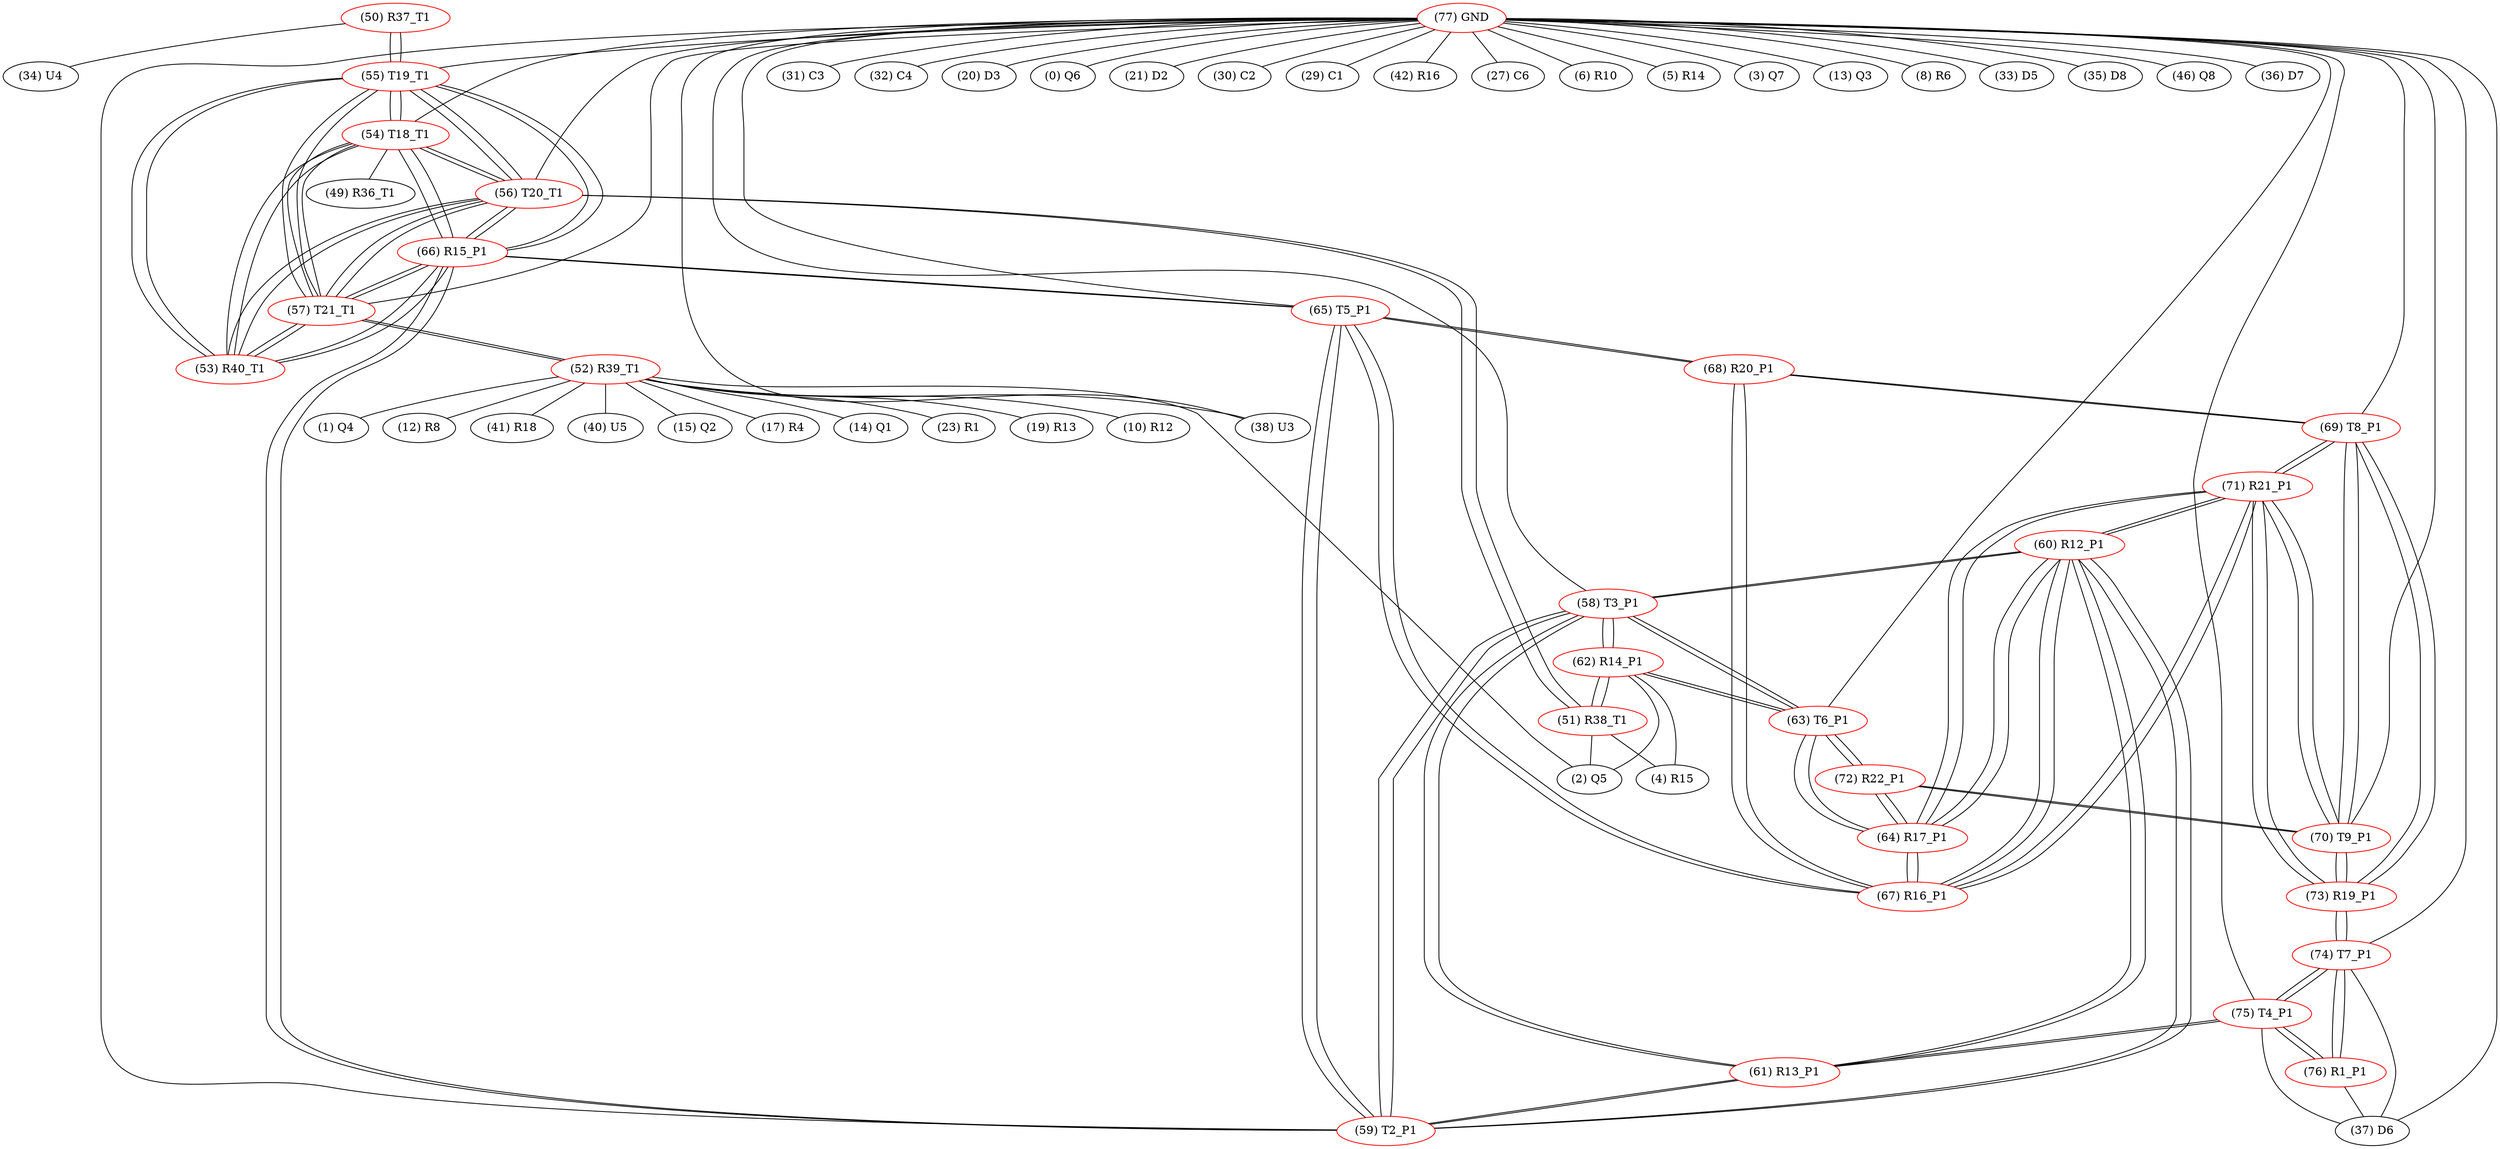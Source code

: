 graph {
	50 [label="(50) R37_T1" color=red]
	34 [label="(34) U4"]
	55 [label="(55) T19_T1"]
	51 [label="(51) R38_T1" color=red]
	4 [label="(4) R15"]
	2 [label="(2) Q5"]
	62 [label="(62) R14_P1"]
	56 [label="(56) T20_T1"]
	52 [label="(52) R39_T1" color=red]
	2 [label="(2) Q5"]
	1 [label="(1) Q4"]
	12 [label="(12) R8"]
	41 [label="(41) R18"]
	40 [label="(40) U5"]
	38 [label="(38) U3"]
	15 [label="(15) Q2"]
	17 [label="(17) R4"]
	14 [label="(14) Q1"]
	23 [label="(23) R1"]
	19 [label="(19) R13"]
	10 [label="(10) R12"]
	57 [label="(57) T21_T1"]
	53 [label="(53) R40_T1" color=red]
	66 [label="(66) R15_P1"]
	54 [label="(54) T18_T1"]
	57 [label="(57) T21_T1"]
	56 [label="(56) T20_T1"]
	55 [label="(55) T19_T1"]
	54 [label="(54) T18_T1" color=red]
	49 [label="(49) R36_T1"]
	66 [label="(66) R15_P1"]
	57 [label="(57) T21_T1"]
	56 [label="(56) T20_T1"]
	55 [label="(55) T19_T1"]
	53 [label="(53) R40_T1"]
	55 [label="(55) T19_T1" color=red]
	50 [label="(50) R37_T1"]
	66 [label="(66) R15_P1"]
	54 [label="(54) T18_T1"]
	57 [label="(57) T21_T1"]
	56 [label="(56) T20_T1"]
	53 [label="(53) R40_T1"]
	56 [label="(56) T20_T1" color=red]
	51 [label="(51) R38_T1"]
	66 [label="(66) R15_P1"]
	54 [label="(54) T18_T1"]
	57 [label="(57) T21_T1"]
	55 [label="(55) T19_T1"]
	53 [label="(53) R40_T1"]
	57 [label="(57) T21_T1" color=red]
	52 [label="(52) R39_T1"]
	66 [label="(66) R15_P1"]
	54 [label="(54) T18_T1"]
	56 [label="(56) T20_T1"]
	55 [label="(55) T19_T1"]
	53 [label="(53) R40_T1"]
	58 [label="(58) T3_P1" color=red]
	62 [label="(62) R14_P1"]
	63 [label="(63) T6_P1"]
	61 [label="(61) R13_P1"]
	60 [label="(60) R12_P1"]
	59 [label="(59) T2_P1"]
	59 [label="(59) T2_P1" color=red]
	61 [label="(61) R13_P1"]
	58 [label="(58) T3_P1"]
	60 [label="(60) R12_P1"]
	65 [label="(65) T5_P1"]
	66 [label="(66) R15_P1"]
	60 [label="(60) R12_P1" color=red]
	71 [label="(71) R21_P1"]
	67 [label="(67) R16_P1"]
	64 [label="(64) R17_P1"]
	61 [label="(61) R13_P1"]
	58 [label="(58) T3_P1"]
	59 [label="(59) T2_P1"]
	61 [label="(61) R13_P1" color=red]
	75 [label="(75) T4_P1"]
	58 [label="(58) T3_P1"]
	60 [label="(60) R12_P1"]
	59 [label="(59) T2_P1"]
	62 [label="(62) R14_P1" color=red]
	4 [label="(4) R15"]
	2 [label="(2) Q5"]
	51 [label="(51) R38_T1"]
	58 [label="(58) T3_P1"]
	63 [label="(63) T6_P1"]
	63 [label="(63) T6_P1" color=red]
	62 [label="(62) R14_P1"]
	58 [label="(58) T3_P1"]
	72 [label="(72) R22_P1"]
	64 [label="(64) R17_P1"]
	64 [label="(64) R17_P1" color=red]
	71 [label="(71) R21_P1"]
	67 [label="(67) R16_P1"]
	60 [label="(60) R12_P1"]
	72 [label="(72) R22_P1"]
	63 [label="(63) T6_P1"]
	65 [label="(65) T5_P1" color=red]
	59 [label="(59) T2_P1"]
	66 [label="(66) R15_P1"]
	67 [label="(67) R16_P1"]
	68 [label="(68) R20_P1"]
	66 [label="(66) R15_P1" color=red]
	54 [label="(54) T18_T1"]
	57 [label="(57) T21_T1"]
	56 [label="(56) T20_T1"]
	55 [label="(55) T19_T1"]
	53 [label="(53) R40_T1"]
	59 [label="(59) T2_P1"]
	65 [label="(65) T5_P1"]
	67 [label="(67) R16_P1" color=red]
	71 [label="(71) R21_P1"]
	60 [label="(60) R12_P1"]
	64 [label="(64) R17_P1"]
	65 [label="(65) T5_P1"]
	68 [label="(68) R20_P1"]
	68 [label="(68) R20_P1" color=red]
	69 [label="(69) T8_P1"]
	67 [label="(67) R16_P1"]
	65 [label="(65) T5_P1"]
	69 [label="(69) T8_P1" color=red]
	70 [label="(70) T9_P1"]
	71 [label="(71) R21_P1"]
	73 [label="(73) R19_P1"]
	68 [label="(68) R20_P1"]
	70 [label="(70) T9_P1" color=red]
	72 [label="(72) R22_P1"]
	71 [label="(71) R21_P1"]
	69 [label="(69) T8_P1"]
	73 [label="(73) R19_P1"]
	71 [label="(71) R21_P1" color=red]
	67 [label="(67) R16_P1"]
	60 [label="(60) R12_P1"]
	64 [label="(64) R17_P1"]
	70 [label="(70) T9_P1"]
	69 [label="(69) T8_P1"]
	73 [label="(73) R19_P1"]
	72 [label="(72) R22_P1" color=red]
	70 [label="(70) T9_P1"]
	63 [label="(63) T6_P1"]
	64 [label="(64) R17_P1"]
	73 [label="(73) R19_P1" color=red]
	70 [label="(70) T9_P1"]
	71 [label="(71) R21_P1"]
	69 [label="(69) T8_P1"]
	74 [label="(74) T7_P1"]
	74 [label="(74) T7_P1" color=red]
	76 [label="(76) R1_P1"]
	75 [label="(75) T4_P1"]
	37 [label="(37) D6"]
	73 [label="(73) R19_P1"]
	75 [label="(75) T4_P1" color=red]
	61 [label="(61) R13_P1"]
	76 [label="(76) R1_P1"]
	74 [label="(74) T7_P1"]
	37 [label="(37) D6"]
	76 [label="(76) R1_P1" color=red]
	75 [label="(75) T4_P1"]
	74 [label="(74) T7_P1"]
	37 [label="(37) D6"]
	77 [label="(77) GND" color=red]
	31 [label="(31) C3"]
	32 [label="(32) C4"]
	20 [label="(20) D3"]
	0 [label="(0) Q6"]
	21 [label="(21) D2"]
	30 [label="(30) C2"]
	38 [label="(38) U3"]
	29 [label="(29) C1"]
	42 [label="(42) R16"]
	27 [label="(27) C6"]
	6 [label="(6) R10"]
	5 [label="(5) R14"]
	3 [label="(3) Q7"]
	13 [label="(13) Q3"]
	8 [label="(8) R6"]
	33 [label="(33) D5"]
	35 [label="(35) D8"]
	46 [label="(46) Q8"]
	36 [label="(36) D7"]
	37 [label="(37) D6"]
	56 [label="(56) T20_T1"]
	55 [label="(55) T19_T1"]
	54 [label="(54) T18_T1"]
	57 [label="(57) T21_T1"]
	58 [label="(58) T3_P1"]
	75 [label="(75) T4_P1"]
	74 [label="(74) T7_P1"]
	65 [label="(65) T5_P1"]
	70 [label="(70) T9_P1"]
	69 [label="(69) T8_P1"]
	63 [label="(63) T6_P1"]
	59 [label="(59) T2_P1"]
	50 -- 34
	50 -- 55
	51 -- 4
	51 -- 2
	51 -- 62
	51 -- 56
	52 -- 2
	52 -- 1
	52 -- 12
	52 -- 41
	52 -- 40
	52 -- 38
	52 -- 15
	52 -- 17
	52 -- 14
	52 -- 23
	52 -- 19
	52 -- 10
	52 -- 57
	53 -- 66
	53 -- 54
	53 -- 57
	53 -- 56
	53 -- 55
	54 -- 49
	54 -- 66
	54 -- 57
	54 -- 56
	54 -- 55
	54 -- 53
	55 -- 50
	55 -- 66
	55 -- 54
	55 -- 57
	55 -- 56
	55 -- 53
	56 -- 51
	56 -- 66
	56 -- 54
	56 -- 57
	56 -- 55
	56 -- 53
	57 -- 52
	57 -- 66
	57 -- 54
	57 -- 56
	57 -- 55
	57 -- 53
	58 -- 62
	58 -- 63
	58 -- 61
	58 -- 60
	58 -- 59
	59 -- 61
	59 -- 58
	59 -- 60
	59 -- 65
	59 -- 66
	60 -- 71
	60 -- 67
	60 -- 64
	60 -- 61
	60 -- 58
	60 -- 59
	61 -- 75
	61 -- 58
	61 -- 60
	61 -- 59
	62 -- 4
	62 -- 2
	62 -- 51
	62 -- 58
	62 -- 63
	63 -- 62
	63 -- 58
	63 -- 72
	63 -- 64
	64 -- 71
	64 -- 67
	64 -- 60
	64 -- 72
	64 -- 63
	65 -- 59
	65 -- 66
	65 -- 67
	65 -- 68
	66 -- 54
	66 -- 57
	66 -- 56
	66 -- 55
	66 -- 53
	66 -- 59
	66 -- 65
	67 -- 71
	67 -- 60
	67 -- 64
	67 -- 65
	67 -- 68
	68 -- 69
	68 -- 67
	68 -- 65
	69 -- 70
	69 -- 71
	69 -- 73
	69 -- 68
	70 -- 72
	70 -- 71
	70 -- 69
	70 -- 73
	71 -- 67
	71 -- 60
	71 -- 64
	71 -- 70
	71 -- 69
	71 -- 73
	72 -- 70
	72 -- 63
	72 -- 64
	73 -- 70
	73 -- 71
	73 -- 69
	73 -- 74
	74 -- 76
	74 -- 75
	74 -- 37
	74 -- 73
	75 -- 61
	75 -- 76
	75 -- 74
	75 -- 37
	76 -- 75
	76 -- 74
	76 -- 37
	77 -- 31
	77 -- 32
	77 -- 20
	77 -- 0
	77 -- 21
	77 -- 30
	77 -- 38
	77 -- 29
	77 -- 42
	77 -- 27
	77 -- 6
	77 -- 5
	77 -- 3
	77 -- 13
	77 -- 8
	77 -- 33
	77 -- 35
	77 -- 46
	77 -- 36
	77 -- 37
	77 -- 56
	77 -- 55
	77 -- 54
	77 -- 57
	77 -- 58
	77 -- 75
	77 -- 74
	77 -- 65
	77 -- 70
	77 -- 69
	77 -- 63
	77 -- 59
}